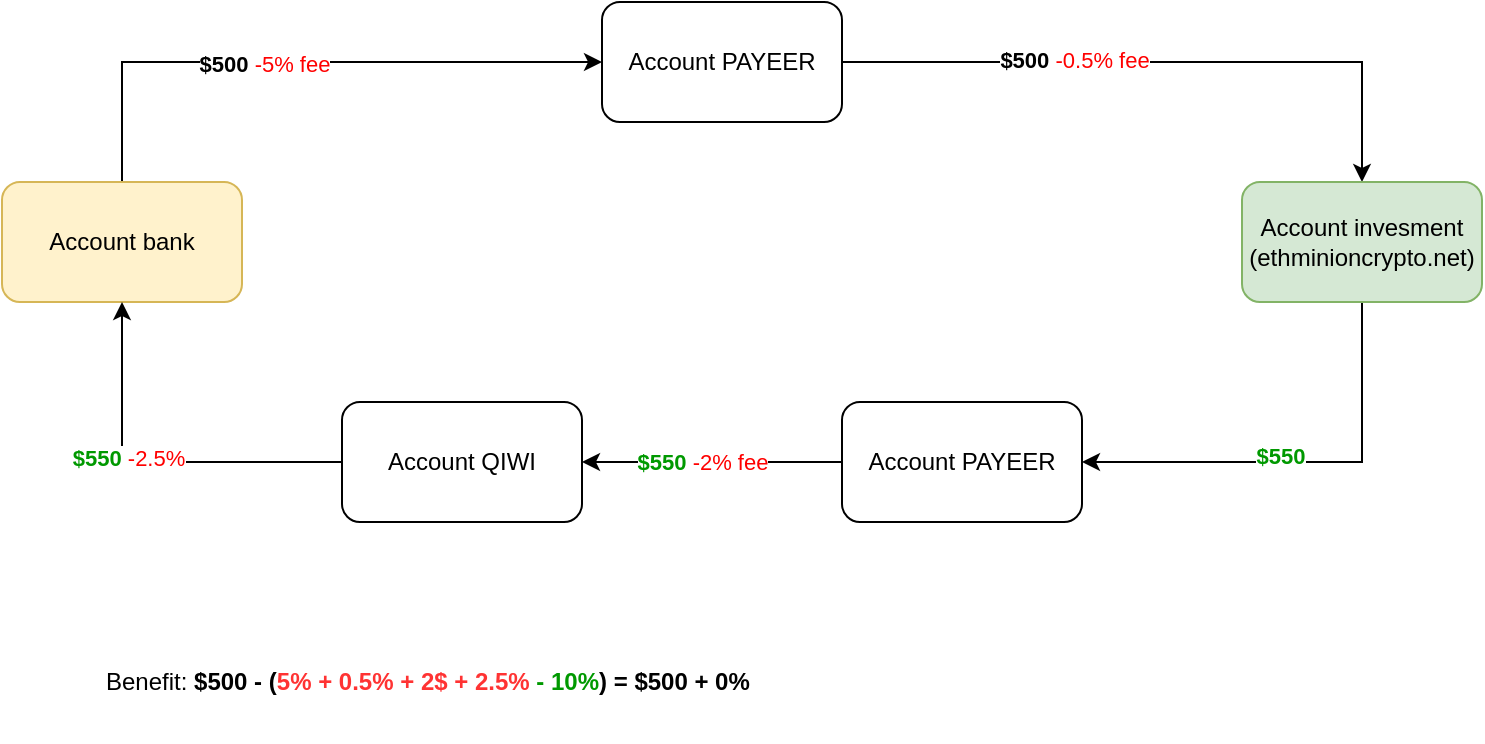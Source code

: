 <mxfile version="15.5.4" type="github">
  <diagram id="NJT0sPk384iGksNkGOon" name="Страница 1">
    <mxGraphModel dx="1038" dy="547" grid="1" gridSize="10" guides="1" tooltips="1" connect="1" arrows="1" fold="1" page="1" pageScale="1" pageWidth="850" pageHeight="1100" math="0" shadow="0">
      <root>
        <mxCell id="0" />
        <mxCell id="1" parent="0" />
        <mxCell id="bWD4O68JaxFSvqYdDyEj-6" style="edgeStyle=orthogonalEdgeStyle;rounded=0;orthogonalLoop=1;jettySize=auto;html=1;exitX=0.5;exitY=0;exitDx=0;exitDy=0;entryX=0;entryY=0.5;entryDx=0;entryDy=0;strokeColor=default;" edge="1" parent="1" source="bWD4O68JaxFSvqYdDyEj-1" target="bWD4O68JaxFSvqYdDyEj-2">
          <mxGeometry relative="1" as="geometry" />
        </mxCell>
        <mxCell id="bWD4O68JaxFSvqYdDyEj-7" value="&lt;b&gt;$500&lt;/b&gt; &lt;font color=&quot;#ff0000&quot;&gt;-5% fee&lt;/font&gt;" style="edgeLabel;html=1;align=center;verticalAlign=middle;resizable=0;points=[];" vertex="1" connectable="0" parent="bWD4O68JaxFSvqYdDyEj-6">
          <mxGeometry x="-0.128" y="-1" relative="1" as="geometry">
            <mxPoint as="offset" />
          </mxGeometry>
        </mxCell>
        <mxCell id="bWD4O68JaxFSvqYdDyEj-1" value="Account bank" style="rounded=1;whiteSpace=wrap;html=1;fillColor=#fff2cc;strokeColor=#d6b656;" vertex="1" parent="1">
          <mxGeometry x="60" y="150" width="120" height="60" as="geometry" />
        </mxCell>
        <mxCell id="bWD4O68JaxFSvqYdDyEj-9" style="edgeStyle=orthogonalEdgeStyle;rounded=0;orthogonalLoop=1;jettySize=auto;html=1;exitX=1;exitY=0.5;exitDx=0;exitDy=0;entryX=0.5;entryY=0;entryDx=0;entryDy=0;fontColor=#FF0000;strokeColor=default;" edge="1" parent="1" source="bWD4O68JaxFSvqYdDyEj-2" target="bWD4O68JaxFSvqYdDyEj-3">
          <mxGeometry relative="1" as="geometry" />
        </mxCell>
        <mxCell id="bWD4O68JaxFSvqYdDyEj-10" value="&lt;font color=&quot;#000000&quot;&gt;&lt;b&gt;$500&lt;/b&gt; &lt;/font&gt;-0.5% fee" style="edgeLabel;html=1;align=center;verticalAlign=middle;resizable=0;points=[];fontColor=#FF0000;" vertex="1" connectable="0" parent="bWD4O68JaxFSvqYdDyEj-9">
          <mxGeometry x="-0.276" y="1" relative="1" as="geometry">
            <mxPoint as="offset" />
          </mxGeometry>
        </mxCell>
        <mxCell id="bWD4O68JaxFSvqYdDyEj-2" value="Account PAYEER" style="rounded=1;whiteSpace=wrap;html=1;" vertex="1" parent="1">
          <mxGeometry x="360" y="60" width="120" height="60" as="geometry" />
        </mxCell>
        <mxCell id="bWD4O68JaxFSvqYdDyEj-11" style="edgeStyle=orthogonalEdgeStyle;rounded=0;orthogonalLoop=1;jettySize=auto;html=1;exitX=0.5;exitY=1;exitDx=0;exitDy=0;entryX=1;entryY=0.5;entryDx=0;entryDy=0;fontColor=#FF0000;strokeColor=default;" edge="1" parent="1" source="bWD4O68JaxFSvqYdDyEj-3" target="bWD4O68JaxFSvqYdDyEj-4">
          <mxGeometry relative="1" as="geometry" />
        </mxCell>
        <mxCell id="bWD4O68JaxFSvqYdDyEj-12" value="&lt;b&gt;&lt;font color=&quot;#009900&quot;&gt;$550&lt;/font&gt;&lt;/b&gt;" style="edgeLabel;html=1;align=center;verticalAlign=middle;resizable=0;points=[];fontColor=#FF0000;" vertex="1" connectable="0" parent="bWD4O68JaxFSvqYdDyEj-11">
          <mxGeometry x="0.102" y="-3" relative="1" as="geometry">
            <mxPoint as="offset" />
          </mxGeometry>
        </mxCell>
        <mxCell id="bWD4O68JaxFSvqYdDyEj-3" value="Account invesment (ethminioncrypto.net)" style="rounded=1;whiteSpace=wrap;html=1;fillColor=#d5e8d4;strokeColor=#82b366;" vertex="1" parent="1">
          <mxGeometry x="680" y="150" width="120" height="60" as="geometry" />
        </mxCell>
        <mxCell id="bWD4O68JaxFSvqYdDyEj-13" style="edgeStyle=orthogonalEdgeStyle;rounded=0;orthogonalLoop=1;jettySize=auto;html=1;exitX=0;exitY=0.5;exitDx=0;exitDy=0;entryX=1;entryY=0.5;entryDx=0;entryDy=0;fontColor=#009900;strokeColor=default;" edge="1" parent="1" source="bWD4O68JaxFSvqYdDyEj-4" target="bWD4O68JaxFSvqYdDyEj-5">
          <mxGeometry relative="1" as="geometry" />
        </mxCell>
        <mxCell id="bWD4O68JaxFSvqYdDyEj-14" value="&lt;b&gt;$550&lt;/b&gt; &lt;font color=&quot;#ff0000&quot;&gt;-2% fee&lt;/font&gt;" style="edgeLabel;html=1;align=center;verticalAlign=middle;resizable=0;points=[];fontColor=#009900;" vertex="1" connectable="0" parent="bWD4O68JaxFSvqYdDyEj-13">
          <mxGeometry x="0.218" y="-2" relative="1" as="geometry">
            <mxPoint x="9" y="2" as="offset" />
          </mxGeometry>
        </mxCell>
        <mxCell id="bWD4O68JaxFSvqYdDyEj-4" value="Account PAYEER" style="rounded=1;whiteSpace=wrap;html=1;" vertex="1" parent="1">
          <mxGeometry x="480" y="260" width="120" height="60" as="geometry" />
        </mxCell>
        <mxCell id="bWD4O68JaxFSvqYdDyEj-15" style="edgeStyle=orthogonalEdgeStyle;rounded=0;orthogonalLoop=1;jettySize=auto;html=1;exitX=0;exitY=0.5;exitDx=0;exitDy=0;entryX=0.5;entryY=1;entryDx=0;entryDy=0;fontColor=#FF0000;strokeColor=default;" edge="1" parent="1" source="bWD4O68JaxFSvqYdDyEj-5" target="bWD4O68JaxFSvqYdDyEj-1">
          <mxGeometry relative="1" as="geometry" />
        </mxCell>
        <mxCell id="bWD4O68JaxFSvqYdDyEj-16" value="&lt;b&gt;&lt;font color=&quot;#009900&quot;&gt;$550&lt;/font&gt;&lt;/b&gt; -2.5%" style="edgeLabel;html=1;align=center;verticalAlign=middle;resizable=0;points=[];fontColor=#FF0000;" vertex="1" connectable="0" parent="bWD4O68JaxFSvqYdDyEj-15">
          <mxGeometry x="0.128" y="-2" relative="1" as="geometry">
            <mxPoint as="offset" />
          </mxGeometry>
        </mxCell>
        <mxCell id="bWD4O68JaxFSvqYdDyEj-5" value="Account QIWI" style="rounded=1;whiteSpace=wrap;html=1;" vertex="1" parent="1">
          <mxGeometry x="230" y="260" width="120" height="60" as="geometry" />
        </mxCell>
        <mxCell id="bWD4O68JaxFSvqYdDyEj-18" value="Benefit: &lt;b&gt;$500 - (&lt;font color=&quot;#ff3333&quot;&gt;5% + 0.5% + 2$ + 2.5%&lt;/font&gt;&amp;nbsp;&lt;font color=&quot;#009900&quot;&gt;-&amp;nbsp;10%&lt;/font&gt;) = $500 + 0%&lt;/b&gt;" style="text;html=1;strokeColor=none;fillColor=none;align=left;verticalAlign=middle;whiteSpace=wrap;rounded=0;fontColor=#000000;" vertex="1" parent="1">
          <mxGeometry x="110" y="370" width="620" height="60" as="geometry" />
        </mxCell>
      </root>
    </mxGraphModel>
  </diagram>
</mxfile>
